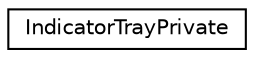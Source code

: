 digraph "类继承关系图"
{
  edge [fontname="Helvetica",fontsize="10",labelfontname="Helvetica",labelfontsize="10"];
  node [fontname="Helvetica",fontsize="10",shape=record];
  rankdir="LR";
  Node0 [label="IndicatorTrayPrivate",height=0.2,width=0.4,color="black", fillcolor="white", style="filled",URL="$class_indicator_tray_private.html"];
}
